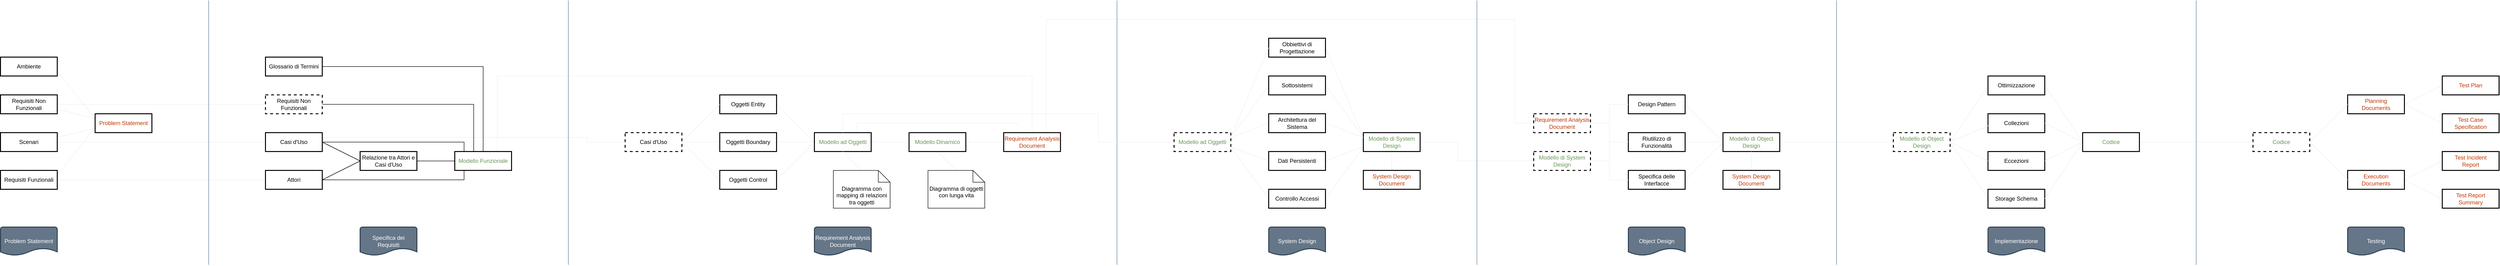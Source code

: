<mxfile version="20.6.2" type="device"><diagram id="Pfyz-HTgbV0gqMl3ooRj" name="Pagina-1"><mxGraphModel dx="2451" dy="685" grid="1" gridSize="10" guides="1" tooltips="1" connect="1" arrows="1" fold="1" page="0" pageScale="1" pageWidth="1654" pageHeight="1169" math="0" shadow="0"><root><mxCell id="0"/><mxCell id="1" parent="0"/><mxCell id="OwW3uzy13W0BVOw-hy7_-1" value="Problem Statement" style="strokeWidth=2;html=1;shape=mxgraph.flowchart.document2;whiteSpace=wrap;size=0.25;fillColor=#647687;fontColor=#ffffff;strokeColor=#314354;" vertex="1" parent="1"><mxGeometry x="-560" y="1200" width="120" height="60" as="geometry"/></mxCell><mxCell id="OwW3uzy13W0BVOw-hy7_-173" style="edgeStyle=none;rounded=0;orthogonalLoop=1;jettySize=auto;html=1;exitX=1;exitY=0.25;exitDx=0;exitDy=0;entryX=0;entryY=0.75;entryDx=0;entryDy=0;strokeColor=#F0F0F0;fontSize=8;fontColor=#669456;endArrow=none;endFill=0;" edge="1" parent="1" source="OwW3uzy13W0BVOw-hy7_-4" target="OwW3uzy13W0BVOw-hy7_-171"><mxGeometry relative="1" as="geometry"/></mxCell><mxCell id="OwW3uzy13W0BVOw-hy7_-176" style="edgeStyle=none;rounded=0;orthogonalLoop=1;jettySize=auto;html=1;exitX=1;exitY=0.5;exitDx=0;exitDy=0;entryX=0;entryY=0.5;entryDx=0;entryDy=0;strokeColor=#F0F0F0;fontSize=8;fontColor=#669456;endArrow=none;endFill=0;" edge="1" parent="1" source="OwW3uzy13W0BVOw-hy7_-4" target="OwW3uzy13W0BVOw-hy7_-84"><mxGeometry relative="1" as="geometry"/></mxCell><mxCell id="OwW3uzy13W0BVOw-hy7_-4" value="Scenari" style="whiteSpace=wrap;html=1;strokeWidth=2;" vertex="1" parent="1"><mxGeometry x="-560" y="1000" width="120" height="40" as="geometry"/></mxCell><mxCell id="OwW3uzy13W0BVOw-hy7_-172" style="rounded=0;orthogonalLoop=1;jettySize=auto;html=1;exitX=1;exitY=0.25;exitDx=0;exitDy=0;entryX=0;entryY=0.75;entryDx=0;entryDy=0;strokeColor=#F0F0F0;fontSize=8;fontColor=#669456;endArrow=none;endFill=0;" edge="1" parent="1" source="OwW3uzy13W0BVOw-hy7_-12" target="OwW3uzy13W0BVOw-hy7_-171"><mxGeometry relative="1" as="geometry"/></mxCell><mxCell id="OwW3uzy13W0BVOw-hy7_-177" style="edgeStyle=none;rounded=0;orthogonalLoop=1;jettySize=auto;html=1;exitX=1;exitY=0.5;exitDx=0;exitDy=0;entryX=0;entryY=0.5;entryDx=0;entryDy=0;strokeColor=#F0F0F0;fontSize=8;fontColor=#669456;endArrow=none;endFill=0;" edge="1" parent="1" source="OwW3uzy13W0BVOw-hy7_-12" target="OwW3uzy13W0BVOw-hy7_-85"><mxGeometry relative="1" as="geometry"/></mxCell><mxCell id="OwW3uzy13W0BVOw-hy7_-12" value="Requisiti Funzionali" style="whiteSpace=wrap;html=1;strokeWidth=2;" vertex="1" parent="1"><mxGeometry x="-560" y="1080" width="120" height="40" as="geometry"/></mxCell><mxCell id="OwW3uzy13W0BVOw-hy7_-174" style="edgeStyle=none;rounded=0;orthogonalLoop=1;jettySize=auto;html=1;exitX=1;exitY=0.75;exitDx=0;exitDy=0;entryX=0;entryY=0.25;entryDx=0;entryDy=0;strokeColor=#F0F0F0;fontSize=8;fontColor=#669456;endArrow=none;endFill=0;" edge="1" parent="1" source="OwW3uzy13W0BVOw-hy7_-17" target="OwW3uzy13W0BVOw-hy7_-171"><mxGeometry relative="1" as="geometry"/></mxCell><mxCell id="OwW3uzy13W0BVOw-hy7_-178" style="edgeStyle=none;rounded=0;orthogonalLoop=1;jettySize=auto;html=1;exitX=1;exitY=0.5;exitDx=0;exitDy=0;entryX=0;entryY=0.5;entryDx=0;entryDy=0;strokeColor=#F0F0F0;fontSize=8;fontColor=#669456;endArrow=none;endFill=0;" edge="1" parent="1" source="OwW3uzy13W0BVOw-hy7_-17" target="OwW3uzy13W0BVOw-hy7_-126"><mxGeometry relative="1" as="geometry"/></mxCell><mxCell id="OwW3uzy13W0BVOw-hy7_-17" value="Requisiti Non Funzionali" style="whiteSpace=wrap;html=1;strokeWidth=2;" vertex="1" parent="1"><mxGeometry x="-560" y="920" width="120" height="40" as="geometry"/></mxCell><mxCell id="OwW3uzy13W0BVOw-hy7_-19" value="Specifica dei &lt;br&gt;Requisiti&lt;br&gt;" style="strokeWidth=2;html=1;shape=mxgraph.flowchart.document2;whiteSpace=wrap;size=0.25;fillColor=#647687;fontColor=#ffffff;strokeColor=#314354;" vertex="1" parent="1"><mxGeometry x="200" y="1200" width="120" height="60" as="geometry"/></mxCell><mxCell id="OwW3uzy13W0BVOw-hy7_-175" style="edgeStyle=none;rounded=0;orthogonalLoop=1;jettySize=auto;html=1;exitX=1;exitY=0.75;exitDx=0;exitDy=0;entryX=0;entryY=0.25;entryDx=0;entryDy=0;strokeColor=#F0F0F0;fontSize=8;fontColor=#669456;endArrow=none;endFill=0;" edge="1" parent="1" source="OwW3uzy13W0BVOw-hy7_-31" target="OwW3uzy13W0BVOw-hy7_-171"><mxGeometry relative="1" as="geometry"/></mxCell><mxCell id="OwW3uzy13W0BVOw-hy7_-31" value="Ambiente" style="whiteSpace=wrap;html=1;strokeWidth=2;" vertex="1" parent="1"><mxGeometry x="-560" y="840" width="120" height="40" as="geometry"/></mxCell><mxCell id="OwW3uzy13W0BVOw-hy7_-113" style="edgeStyle=none;rounded=0;orthogonalLoop=1;jettySize=auto;html=1;exitX=1;exitY=0.5;exitDx=0;exitDy=0;entryX=0;entryY=0.5;entryDx=0;entryDy=0;fontColor=#669456;endArrow=none;endFill=0;" edge="1" parent="1" source="OwW3uzy13W0BVOw-hy7_-84" target="OwW3uzy13W0BVOw-hy7_-93"><mxGeometry relative="1" as="geometry"/></mxCell><mxCell id="OwW3uzy13W0BVOw-hy7_-117" style="edgeStyle=orthogonalEdgeStyle;rounded=0;orthogonalLoop=1;jettySize=auto;html=1;exitX=1;exitY=0.5;exitDx=0;exitDy=0;entryX=0.164;entryY=0;entryDx=0;entryDy=0;fontColor=#669456;endArrow=none;endFill=0;entryPerimeter=0;" edge="1" parent="1" source="OwW3uzy13W0BVOw-hy7_-84" target="OwW3uzy13W0BVOw-hy7_-102"><mxGeometry relative="1" as="geometry"/></mxCell><mxCell id="OwW3uzy13W0BVOw-hy7_-131" style="edgeStyle=orthogonalEdgeStyle;rounded=0;orthogonalLoop=1;jettySize=auto;html=1;exitX=1;exitY=0.25;exitDx=0;exitDy=0;entryX=0;entryY=0.5;entryDx=0;entryDy=0;strokeColor=#F0F0F0;fontColor=#669456;endArrow=none;endFill=0;" edge="1" parent="1" source="OwW3uzy13W0BVOw-hy7_-84" target="OwW3uzy13W0BVOw-hy7_-130"><mxGeometry relative="1" as="geometry"><Array as="points"><mxPoint x="680" y="1010"/><mxPoint x="680" y="1020"/></Array></mxGeometry></mxCell><mxCell id="OwW3uzy13W0BVOw-hy7_-84" value="Casi d'Uso" style="whiteSpace=wrap;html=1;strokeWidth=2;" vertex="1" parent="1"><mxGeometry y="1000" width="120" height="40" as="geometry"/></mxCell><mxCell id="OwW3uzy13W0BVOw-hy7_-114" style="edgeStyle=none;rounded=0;orthogonalLoop=1;jettySize=auto;html=1;exitX=1;exitY=0.5;exitDx=0;exitDy=0;entryX=0;entryY=0.5;entryDx=0;entryDy=0;fontColor=#669456;endArrow=none;endFill=0;" edge="1" parent="1" source="OwW3uzy13W0BVOw-hy7_-85" target="OwW3uzy13W0BVOw-hy7_-93"><mxGeometry relative="1" as="geometry"/></mxCell><mxCell id="OwW3uzy13W0BVOw-hy7_-119" style="edgeStyle=orthogonalEdgeStyle;rounded=0;orthogonalLoop=1;jettySize=auto;html=1;exitX=1;exitY=0.5;exitDx=0;exitDy=0;entryX=0.164;entryY=0.986;entryDx=0;entryDy=0;fontColor=#669456;endArrow=none;endFill=0;entryPerimeter=0;" edge="1" parent="1" source="OwW3uzy13W0BVOw-hy7_-85" target="OwW3uzy13W0BVOw-hy7_-102"><mxGeometry relative="1" as="geometry"/></mxCell><mxCell id="OwW3uzy13W0BVOw-hy7_-85" value="Attori" style="whiteSpace=wrap;html=1;strokeWidth=2;" vertex="1" parent="1"><mxGeometry y="1080" width="120" height="40" as="geometry"/></mxCell><mxCell id="OwW3uzy13W0BVOw-hy7_-118" style="edgeStyle=none;rounded=0;orthogonalLoop=1;jettySize=auto;html=1;exitX=1;exitY=0.5;exitDx=0;exitDy=0;entryX=0;entryY=0.5;entryDx=0;entryDy=0;fontColor=#669456;endArrow=none;endFill=0;" edge="1" parent="1" source="OwW3uzy13W0BVOw-hy7_-93" target="OwW3uzy13W0BVOw-hy7_-102"><mxGeometry relative="1" as="geometry"/></mxCell><mxCell id="OwW3uzy13W0BVOw-hy7_-93" value="Relazione tra Attori e Casi d'Uso" style="whiteSpace=wrap;html=1;strokeWidth=2;" vertex="1" parent="1"><mxGeometry x="200" y="1040" width="120" height="40" as="geometry"/></mxCell><mxCell id="OwW3uzy13W0BVOw-hy7_-115" style="edgeStyle=orthogonalEdgeStyle;rounded=0;orthogonalLoop=1;jettySize=auto;html=1;exitX=1;exitY=0.5;exitDx=0;exitDy=0;entryX=0.5;entryY=0;entryDx=0;entryDy=0;fontColor=#669456;endArrow=none;endFill=0;" edge="1" parent="1" source="OwW3uzy13W0BVOw-hy7_-99" target="OwW3uzy13W0BVOw-hy7_-102"><mxGeometry relative="1" as="geometry"/></mxCell><mxCell id="OwW3uzy13W0BVOw-hy7_-99" value="Glossario di Termini" style="whiteSpace=wrap;html=1;strokeWidth=2;" vertex="1" parent="1"><mxGeometry y="840" width="120" height="40" as="geometry"/></mxCell><mxCell id="OwW3uzy13W0BVOw-hy7_-169" style="edgeStyle=orthogonalEdgeStyle;rounded=0;orthogonalLoop=1;jettySize=auto;html=1;exitX=0.75;exitY=0;exitDx=0;exitDy=0;entryX=0.5;entryY=0;entryDx=0;entryDy=0;strokeColor=#F0F0F0;fontSize=8;fontColor=#669456;endArrow=none;endFill=0;" edge="1" parent="1" source="OwW3uzy13W0BVOw-hy7_-102" target="OwW3uzy13W0BVOw-hy7_-166"><mxGeometry relative="1" as="geometry"><Array as="points"><mxPoint x="490" y="880"/><mxPoint x="1620" y="880"/></Array></mxGeometry></mxCell><mxCell id="OwW3uzy13W0BVOw-hy7_-102" value="&lt;font color=&quot;#669456&quot;&gt;Modello Funzionale&lt;/font&gt;" style="whiteSpace=wrap;html=1;strokeWidth=2;" vertex="1" parent="1"><mxGeometry x="400" y="1040" width="120" height="40" as="geometry"/></mxCell><mxCell id="OwW3uzy13W0BVOw-hy7_-120" value="" style="endArrow=none;html=1;rounded=0;fontColor=#669456;strokeColor=#5C7E9E;" edge="1" parent="1"><mxGeometry width="50" height="50" relative="1" as="geometry"><mxPoint x="-120" y="1280" as="sourcePoint"/><mxPoint x="-120" y="720" as="targetPoint"/></mxGeometry></mxCell><mxCell id="OwW3uzy13W0BVOw-hy7_-121" value="" style="endArrow=none;html=1;rounded=0;fontColor=#669456;strokeColor=#5C7E9E;" edge="1" parent="1"><mxGeometry width="50" height="50" relative="1" as="geometry"><mxPoint x="640" y="1280" as="sourcePoint"/><mxPoint x="640" y="720" as="targetPoint"/></mxGeometry></mxCell><mxCell id="OwW3uzy13W0BVOw-hy7_-157" style="edgeStyle=none;rounded=0;orthogonalLoop=1;jettySize=auto;html=1;exitX=1;exitY=0.5;exitDx=0;exitDy=0;entryX=0;entryY=0.5;entryDx=0;entryDy=0;strokeColor=#F0F0F0;fontColor=#F0F0F0;endArrow=none;endFill=0;" edge="1" parent="1" source="OwW3uzy13W0BVOw-hy7_-124" target="OwW3uzy13W0BVOw-hy7_-152"><mxGeometry relative="1" as="geometry"/></mxCell><mxCell id="OwW3uzy13W0BVOw-hy7_-124" value="Oggetti Entity" style="whiteSpace=wrap;html=1;strokeWidth=2;" vertex="1" parent="1"><mxGeometry x="960" y="920" width="120" height="40" as="geometry"/></mxCell><mxCell id="OwW3uzy13W0BVOw-hy7_-126" value="Requisiti Non Funzionali" style="whiteSpace=wrap;html=1;strokeWidth=2;dashed=1;" vertex="1" parent="1"><mxGeometry y="920" width="120" height="40" as="geometry"/></mxCell><mxCell id="OwW3uzy13W0BVOw-hy7_-129" style="edgeStyle=orthogonalEdgeStyle;rounded=0;orthogonalLoop=1;jettySize=auto;html=1;entryX=1;entryY=0.5;entryDx=0;entryDy=0;fontColor=#669456;endArrow=none;endFill=0;" edge="1" parent="1" target="OwW3uzy13W0BVOw-hy7_-126"><mxGeometry relative="1" as="geometry"><mxPoint x="440" y="1040" as="sourcePoint"/><mxPoint x="10.0" y="950" as="targetPoint"/><Array as="points"><mxPoint x="440" y="940"/></Array></mxGeometry></mxCell><mxCell id="OwW3uzy13W0BVOw-hy7_-134" style="rounded=0;orthogonalLoop=1;jettySize=auto;html=1;exitX=1;exitY=0.5;exitDx=0;exitDy=0;entryX=0;entryY=0.5;entryDx=0;entryDy=0;strokeColor=#F0F0F0;fontColor=#669456;endArrow=none;endFill=0;" edge="1" parent="1" source="OwW3uzy13W0BVOw-hy7_-130" target="OwW3uzy13W0BVOw-hy7_-133"><mxGeometry relative="1" as="geometry"/></mxCell><mxCell id="OwW3uzy13W0BVOw-hy7_-135" style="edgeStyle=none;rounded=0;orthogonalLoop=1;jettySize=auto;html=1;exitX=1;exitY=0.5;exitDx=0;exitDy=0;entryX=0;entryY=0.5;entryDx=0;entryDy=0;strokeColor=#F0F0F0;fontColor=#669456;endArrow=none;endFill=0;" edge="1" parent="1" source="OwW3uzy13W0BVOw-hy7_-130" target="OwW3uzy13W0BVOw-hy7_-132"><mxGeometry relative="1" as="geometry"/></mxCell><mxCell id="OwW3uzy13W0BVOw-hy7_-136" style="edgeStyle=none;rounded=0;orthogonalLoop=1;jettySize=auto;html=1;exitX=1;exitY=0.5;exitDx=0;exitDy=0;entryX=0;entryY=0.5;entryDx=0;entryDy=0;strokeColor=#F0F0F0;fontColor=#669456;endArrow=none;endFill=0;" edge="1" parent="1" source="OwW3uzy13W0BVOw-hy7_-130" target="OwW3uzy13W0BVOw-hy7_-124"><mxGeometry relative="1" as="geometry"/></mxCell><mxCell id="OwW3uzy13W0BVOw-hy7_-130" value="Casi d'Uso" style="whiteSpace=wrap;html=1;strokeWidth=2;dashed=1;" vertex="1" parent="1"><mxGeometry x="760" y="1000" width="120" height="40" as="geometry"/></mxCell><mxCell id="OwW3uzy13W0BVOw-hy7_-156" style="edgeStyle=none;rounded=0;orthogonalLoop=1;jettySize=auto;html=1;exitX=1;exitY=0.5;exitDx=0;exitDy=0;entryX=0;entryY=0.5;entryDx=0;entryDy=0;strokeColor=#F0F0F0;fontColor=#F0F0F0;endArrow=none;endFill=0;" edge="1" parent="1" source="OwW3uzy13W0BVOw-hy7_-132" target="OwW3uzy13W0BVOw-hy7_-152"><mxGeometry relative="1" as="geometry"/></mxCell><mxCell id="OwW3uzy13W0BVOw-hy7_-132" value="Oggetti Boundary" style="whiteSpace=wrap;html=1;strokeWidth=2;" vertex="1" parent="1"><mxGeometry x="960" y="1000" width="120" height="40" as="geometry"/></mxCell><mxCell id="OwW3uzy13W0BVOw-hy7_-153" style="edgeStyle=none;rounded=0;orthogonalLoop=1;jettySize=auto;html=1;exitX=1;exitY=0.5;exitDx=0;exitDy=0;entryX=0;entryY=0.5;entryDx=0;entryDy=0;strokeColor=#F0F0F0;fontColor=#F0F0F0;endArrow=none;endFill=0;" edge="1" parent="1" source="OwW3uzy13W0BVOw-hy7_-133" target="OwW3uzy13W0BVOw-hy7_-152"><mxGeometry relative="1" as="geometry"/></mxCell><mxCell id="OwW3uzy13W0BVOw-hy7_-133" value="Oggetti Control" style="whiteSpace=wrap;html=1;strokeWidth=2;" vertex="1" parent="1"><mxGeometry x="960" y="1080" width="120" height="40" as="geometry"/></mxCell><mxCell id="OwW3uzy13W0BVOw-hy7_-144" value="Requirement Analysis Document" style="strokeWidth=2;html=1;shape=mxgraph.flowchart.document2;whiteSpace=wrap;size=0.25;fillColor=#647687;fontColor=#ffffff;strokeColor=#314354;" vertex="1" parent="1"><mxGeometry x="1160" y="1200" width="120" height="60" as="geometry"/></mxCell><mxCell id="OwW3uzy13W0BVOw-hy7_-161" style="edgeStyle=none;rounded=0;orthogonalLoop=1;jettySize=auto;html=1;exitX=1;exitY=0.5;exitDx=0;exitDy=0;entryX=0;entryY=0.5;entryDx=0;entryDy=0;strokeColor=#F0F0F0;fontColor=#F0F0F0;endArrow=none;endFill=0;" edge="1" parent="1" source="OwW3uzy13W0BVOw-hy7_-152" target="OwW3uzy13W0BVOw-hy7_-160"><mxGeometry relative="1" as="geometry"/></mxCell><mxCell id="OwW3uzy13W0BVOw-hy7_-168" style="edgeStyle=orthogonalEdgeStyle;rounded=0;orthogonalLoop=1;jettySize=auto;html=1;exitX=0.75;exitY=0;exitDx=0;exitDy=0;entryX=0.25;entryY=0;entryDx=0;entryDy=0;strokeColor=#F0F0F0;fontSize=8;fontColor=#669456;endArrow=none;endFill=0;" edge="1" parent="1" source="OwW3uzy13W0BVOw-hy7_-152" target="OwW3uzy13W0BVOw-hy7_-166"><mxGeometry relative="1" as="geometry"/></mxCell><mxCell id="OwW3uzy13W0BVOw-hy7_-152" value="&lt;font color=&quot;#669456&quot;&gt;Modello ad Oggetti&lt;/font&gt;" style="whiteSpace=wrap;html=1;strokeWidth=2;" vertex="1" parent="1"><mxGeometry x="1160" y="1000" width="120" height="40" as="geometry"/></mxCell><mxCell id="OwW3uzy13W0BVOw-hy7_-159" style="edgeStyle=none;rounded=0;orthogonalLoop=1;jettySize=auto;html=1;exitX=0.5;exitY=0;exitDx=0;exitDy=0;exitPerimeter=0;entryX=0.5;entryY=1;entryDx=0;entryDy=0;strokeColor=#F0F0F0;fontColor=#F0F0F0;endArrow=none;endFill=0;" edge="1" parent="1" source="OwW3uzy13W0BVOw-hy7_-158" target="OwW3uzy13W0BVOw-hy7_-152"><mxGeometry relative="1" as="geometry"/></mxCell><mxCell id="OwW3uzy13W0BVOw-hy7_-158" value="Diagramma con mapping di relazioni tra oggetti" style="shape=note2;boundedLbl=1;whiteSpace=wrap;html=1;size=25;verticalAlign=top;align=center;labelBackgroundColor=none;" vertex="1" parent="1"><mxGeometry x="1200" y="1080" width="120" height="80" as="geometry"/></mxCell><mxCell id="OwW3uzy13W0BVOw-hy7_-165" style="edgeStyle=none;rounded=0;orthogonalLoop=1;jettySize=auto;html=1;exitX=0.5;exitY=1;exitDx=0;exitDy=0;entryX=0.5;entryY=0;entryDx=0;entryDy=0;entryPerimeter=0;strokeColor=#F0F0F0;fontSize=8;fontColor=#F0F0F0;endArrow=none;endFill=0;" edge="1" parent="1" source="OwW3uzy13W0BVOw-hy7_-160" target="OwW3uzy13W0BVOw-hy7_-163"><mxGeometry relative="1" as="geometry"/></mxCell><mxCell id="OwW3uzy13W0BVOw-hy7_-167" style="edgeStyle=none;rounded=0;orthogonalLoop=1;jettySize=auto;html=1;exitX=1;exitY=0.5;exitDx=0;exitDy=0;entryX=0;entryY=0.5;entryDx=0;entryDy=0;strokeColor=#F0F0F0;fontSize=8;fontColor=#669456;endArrow=none;endFill=0;" edge="1" parent="1" source="OwW3uzy13W0BVOw-hy7_-160" target="OwW3uzy13W0BVOw-hy7_-166"><mxGeometry relative="1" as="geometry"/></mxCell><mxCell id="OwW3uzy13W0BVOw-hy7_-160" value="&lt;font color=&quot;#669456&quot;&gt;Modello Dinamico&lt;/font&gt;" style="whiteSpace=wrap;html=1;strokeWidth=2;" vertex="1" parent="1"><mxGeometry x="1360" y="1000" width="120" height="40" as="geometry"/></mxCell><mxCell id="OwW3uzy13W0BVOw-hy7_-163" value="Diagramma di oggetti con lunga vita" style="shape=note2;boundedLbl=1;whiteSpace=wrap;html=1;size=25;verticalAlign=top;align=center;labelBackgroundColor=none;" vertex="1" parent="1"><mxGeometry x="1400" y="1080" width="120" height="80" as="geometry"/></mxCell><mxCell id="OwW3uzy13W0BVOw-hy7_-217" style="edgeStyle=orthogonalEdgeStyle;rounded=0;orthogonalLoop=1;jettySize=auto;html=1;exitX=0.75;exitY=0;exitDx=0;exitDy=0;entryX=0;entryY=0.5;entryDx=0;entryDy=0;strokeColor=#F0F0F0;fontSize=8;fontColor=#BF3600;endArrow=none;endFill=0;" edge="1" parent="1" source="OwW3uzy13W0BVOw-hy7_-166" target="OwW3uzy13W0BVOw-hy7_-212"><mxGeometry relative="1" as="geometry"><Array as="points"><mxPoint x="1650" y="760"/><mxPoint x="2640" y="760"/><mxPoint x="2640" y="980"/></Array></mxGeometry></mxCell><mxCell id="OwW3uzy13W0BVOw-hy7_-166" value="&lt;span style=&quot;&quot;&gt;Requirement Analysis Document&lt;/span&gt;" style="whiteSpace=wrap;html=1;strokeWidth=2;fontColor=#BF3600;" vertex="1" parent="1"><mxGeometry x="1560" y="1000" width="120" height="40" as="geometry"/></mxCell><mxCell id="OwW3uzy13W0BVOw-hy7_-171" value="Problem Statement" style="whiteSpace=wrap;html=1;strokeWidth=2;fontColor=#BF3600;" vertex="1" parent="1"><mxGeometry x="-360" y="960" width="120" height="40" as="geometry"/></mxCell><mxCell id="OwW3uzy13W0BVOw-hy7_-182" value="" style="endArrow=none;html=1;rounded=0;fontColor=#669456;strokeColor=#5C7E9E;" edge="1" parent="1"><mxGeometry width="50" height="50" relative="1" as="geometry"><mxPoint x="1799.38" y="1280" as="sourcePoint"/><mxPoint x="1799.38" y="720" as="targetPoint"/></mxGeometry></mxCell><mxCell id="OwW3uzy13W0BVOw-hy7_-183" value="System Design" style="strokeWidth=2;html=1;shape=mxgraph.flowchart.document2;whiteSpace=wrap;size=0.25;fillColor=#647687;fontColor=#ffffff;strokeColor=#314354;" vertex="1" parent="1"><mxGeometry x="2120" y="1200" width="120" height="60" as="geometry"/></mxCell><mxCell id="OwW3uzy13W0BVOw-hy7_-195" style="edgeStyle=none;rounded=0;orthogonalLoop=1;jettySize=auto;html=1;exitX=1;exitY=0.5;exitDx=0;exitDy=0;entryX=0;entryY=0.25;entryDx=0;entryDy=0;strokeColor=#F0F0F0;fontSize=8;fontColor=#BF3600;endArrow=none;endFill=0;" edge="1" parent="1" source="OwW3uzy13W0BVOw-hy7_-184" target="OwW3uzy13W0BVOw-hy7_-190"><mxGeometry relative="1" as="geometry"/></mxCell><mxCell id="OwW3uzy13W0BVOw-hy7_-184" value="Obbiettivi di Progettazione" style="whiteSpace=wrap;html=1;strokeWidth=2;" vertex="1" parent="1"><mxGeometry x="2120" y="800" width="120" height="40" as="geometry"/></mxCell><mxCell id="OwW3uzy13W0BVOw-hy7_-194" style="edgeStyle=none;rounded=0;orthogonalLoop=1;jettySize=auto;html=1;exitX=1;exitY=0.5;exitDx=0;exitDy=0;entryX=0;entryY=0.25;entryDx=0;entryDy=0;strokeColor=#F0F0F0;fontSize=8;fontColor=#BF3600;endArrow=none;endFill=0;" edge="1" parent="1" source="OwW3uzy13W0BVOw-hy7_-185" target="OwW3uzy13W0BVOw-hy7_-190"><mxGeometry relative="1" as="geometry"/></mxCell><mxCell id="OwW3uzy13W0BVOw-hy7_-199" style="edgeStyle=none;rounded=0;orthogonalLoop=1;jettySize=auto;html=1;exitX=0;exitY=0.5;exitDx=0;exitDy=0;entryX=1;entryY=0.25;entryDx=0;entryDy=0;strokeColor=#F0F0F0;fontSize=8;fontColor=#BF3600;endArrow=none;endFill=0;" edge="1" parent="1" source="OwW3uzy13W0BVOw-hy7_-185" target="OwW3uzy13W0BVOw-hy7_-196"><mxGeometry relative="1" as="geometry"/></mxCell><mxCell id="OwW3uzy13W0BVOw-hy7_-185" value="Sottosistemi" style="whiteSpace=wrap;html=1;strokeWidth=2;" vertex="1" parent="1"><mxGeometry x="2120" y="880" width="120" height="40" as="geometry"/></mxCell><mxCell id="OwW3uzy13W0BVOw-hy7_-193" style="edgeStyle=none;rounded=0;orthogonalLoop=1;jettySize=auto;html=1;exitX=1;exitY=0.5;exitDx=0;exitDy=0;entryX=0;entryY=0.75;entryDx=0;entryDy=0;strokeColor=#F0F0F0;fontSize=8;fontColor=#BF3600;endArrow=none;endFill=0;" edge="1" parent="1" source="OwW3uzy13W0BVOw-hy7_-186" target="OwW3uzy13W0BVOw-hy7_-190"><mxGeometry relative="1" as="geometry"/></mxCell><mxCell id="OwW3uzy13W0BVOw-hy7_-200" style="edgeStyle=none;rounded=0;orthogonalLoop=1;jettySize=auto;html=1;exitX=0;exitY=0.5;exitDx=0;exitDy=0;entryX=1;entryY=0.75;entryDx=0;entryDy=0;strokeColor=#F0F0F0;fontSize=8;fontColor=#BF3600;endArrow=none;endFill=0;" edge="1" parent="1" source="OwW3uzy13W0BVOw-hy7_-186" target="OwW3uzy13W0BVOw-hy7_-196"><mxGeometry relative="1" as="geometry"/></mxCell><mxCell id="OwW3uzy13W0BVOw-hy7_-186" value="Dati Persistenti" style="whiteSpace=wrap;html=1;strokeWidth=2;" vertex="1" parent="1"><mxGeometry x="2120" y="1040" width="120" height="40" as="geometry"/></mxCell><mxCell id="OwW3uzy13W0BVOw-hy7_-192" style="rounded=0;orthogonalLoop=1;jettySize=auto;html=1;exitX=1;exitY=0.5;exitDx=0;exitDy=0;entryX=0;entryY=0.75;entryDx=0;entryDy=0;strokeColor=#F0F0F0;fontSize=8;fontColor=#BF3600;endArrow=none;endFill=0;" edge="1" parent="1" source="OwW3uzy13W0BVOw-hy7_-187" target="OwW3uzy13W0BVOw-hy7_-190"><mxGeometry relative="1" as="geometry"/></mxCell><mxCell id="OwW3uzy13W0BVOw-hy7_-201" style="edgeStyle=none;rounded=0;orthogonalLoop=1;jettySize=auto;html=1;exitX=0;exitY=0.5;exitDx=0;exitDy=0;entryX=1;entryY=0.75;entryDx=0;entryDy=0;strokeColor=#F0F0F0;fontSize=8;fontColor=#BF3600;endArrow=none;endFill=0;" edge="1" parent="1" source="OwW3uzy13W0BVOw-hy7_-187" target="OwW3uzy13W0BVOw-hy7_-196"><mxGeometry relative="1" as="geometry"/></mxCell><mxCell id="OwW3uzy13W0BVOw-hy7_-187" value="Controllo Accessi" style="whiteSpace=wrap;html=1;strokeWidth=2;" vertex="1" parent="1"><mxGeometry x="2120" y="1120" width="120" height="40" as="geometry"/></mxCell><mxCell id="OwW3uzy13W0BVOw-hy7_-216" style="edgeStyle=orthogonalEdgeStyle;rounded=0;orthogonalLoop=1;jettySize=auto;html=1;exitX=1;exitY=0.5;exitDx=0;exitDy=0;entryX=0;entryY=0.5;entryDx=0;entryDy=0;strokeColor=#F0F0F0;fontSize=8;fontColor=#BF3600;endArrow=none;endFill=0;" edge="1" parent="1" source="OwW3uzy13W0BVOw-hy7_-190" target="OwW3uzy13W0BVOw-hy7_-215"><mxGeometry relative="1" as="geometry"><Array as="points"><mxPoint x="2520" y="1020"/><mxPoint x="2520" y="1060"/></Array></mxGeometry></mxCell><mxCell id="OwW3uzy13W0BVOw-hy7_-244" style="edgeStyle=none;rounded=0;orthogonalLoop=1;jettySize=auto;html=1;exitX=0.5;exitY=1;exitDx=0;exitDy=0;entryX=0.5;entryY=0;entryDx=0;entryDy=0;strokeColor=#F0F0F0;fontSize=8;fontColor=#BF3600;endArrow=none;endFill=0;" edge="1" parent="1" source="OwW3uzy13W0BVOw-hy7_-190" target="OwW3uzy13W0BVOw-hy7_-243"><mxGeometry relative="1" as="geometry"/></mxCell><mxCell id="OwW3uzy13W0BVOw-hy7_-190" value="&lt;font color=&quot;#669456&quot;&gt;Modello di System Design&lt;/font&gt;" style="whiteSpace=wrap;html=1;strokeWidth=2;" vertex="1" parent="1"><mxGeometry x="2320" y="1000" width="120" height="40" as="geometry"/></mxCell><mxCell id="OwW3uzy13W0BVOw-hy7_-198" style="edgeStyle=none;rounded=0;orthogonalLoop=1;jettySize=auto;html=1;exitX=1;exitY=0.25;exitDx=0;exitDy=0;entryX=0;entryY=0.5;entryDx=0;entryDy=0;strokeColor=#F0F0F0;fontSize=8;fontColor=#BF3600;endArrow=none;endFill=0;" edge="1" parent="1" source="OwW3uzy13W0BVOw-hy7_-196" target="OwW3uzy13W0BVOw-hy7_-184"><mxGeometry relative="1" as="geometry"/></mxCell><mxCell id="OwW3uzy13W0BVOw-hy7_-203" style="edgeStyle=none;rounded=0;orthogonalLoop=1;jettySize=auto;html=1;exitX=1;exitY=0.25;exitDx=0;exitDy=0;entryX=0;entryY=0.5;entryDx=0;entryDy=0;strokeColor=#F0F0F0;fontSize=8;fontColor=#BF3600;endArrow=none;endFill=0;" edge="1" parent="1" source="OwW3uzy13W0BVOw-hy7_-196" target="OwW3uzy13W0BVOw-hy7_-202"><mxGeometry relative="1" as="geometry"/></mxCell><mxCell id="OwW3uzy13W0BVOw-hy7_-196" value="&lt;font color=&quot;#669456&quot;&gt;Modello ad Oggetti&lt;/font&gt;" style="whiteSpace=wrap;html=1;strokeWidth=2;dashed=1;" vertex="1" parent="1"><mxGeometry x="1920" y="1000" width="120" height="40" as="geometry"/></mxCell><mxCell id="OwW3uzy13W0BVOw-hy7_-197" style="edgeStyle=orthogonalEdgeStyle;rounded=0;orthogonalLoop=1;jettySize=auto;html=1;exitX=0.5;exitY=0;exitDx=0;exitDy=0;entryX=0;entryY=0.5;entryDx=0;entryDy=0;strokeColor=#F0F0F0;fontSize=8;fontColor=#669456;endArrow=none;endFill=0;" edge="1" parent="1" source="OwW3uzy13W0BVOw-hy7_-152" target="OwW3uzy13W0BVOw-hy7_-196"><mxGeometry relative="1" as="geometry"><mxPoint x="1260" y="1010" as="sourcePoint"/><mxPoint x="1600" y="1010" as="targetPoint"/><Array as="points"><mxPoint x="1220" y="960"/><mxPoint x="1760" y="960"/><mxPoint x="1760" y="1020"/></Array></mxGeometry></mxCell><mxCell id="OwW3uzy13W0BVOw-hy7_-204" style="edgeStyle=none;rounded=0;orthogonalLoop=1;jettySize=auto;html=1;exitX=1;exitY=0.5;exitDx=0;exitDy=0;entryX=0;entryY=0.25;entryDx=0;entryDy=0;strokeColor=#F0F0F0;fontSize=8;fontColor=#BF3600;endArrow=none;endFill=0;" edge="1" parent="1" source="OwW3uzy13W0BVOw-hy7_-202" target="OwW3uzy13W0BVOw-hy7_-190"><mxGeometry relative="1" as="geometry"/></mxCell><mxCell id="OwW3uzy13W0BVOw-hy7_-202" value="Architettura del Sistema" style="whiteSpace=wrap;html=1;strokeWidth=2;" vertex="1" parent="1"><mxGeometry x="2120" y="960" width="120" height="40" as="geometry"/></mxCell><mxCell id="OwW3uzy13W0BVOw-hy7_-205" value="" style="endArrow=none;html=1;rounded=0;fontColor=#669456;strokeColor=#5C7E9E;" edge="1" parent="1"><mxGeometry width="50" height="50" relative="1" as="geometry"><mxPoint x="2560" y="1280" as="sourcePoint"/><mxPoint x="2560" y="720" as="targetPoint"/></mxGeometry></mxCell><mxCell id="OwW3uzy13W0BVOw-hy7_-233" style="rounded=0;orthogonalLoop=1;jettySize=auto;html=1;exitX=1;exitY=0.5;exitDx=0;exitDy=0;entryX=0;entryY=0.5;entryDx=0;entryDy=0;strokeColor=#F0F0F0;fontSize=8;fontColor=#BF3600;endArrow=none;endFill=0;" edge="1" parent="1" source="OwW3uzy13W0BVOw-hy7_-206" target="OwW3uzy13W0BVOw-hy7_-231"><mxGeometry relative="1" as="geometry"/></mxCell><mxCell id="OwW3uzy13W0BVOw-hy7_-206" value="Riutilizzo di Funzionalità" style="whiteSpace=wrap;html=1;strokeWidth=2;" vertex="1" parent="1"><mxGeometry x="2880" y="1000" width="120" height="40" as="geometry"/></mxCell><mxCell id="OwW3uzy13W0BVOw-hy7_-234" style="rounded=0;orthogonalLoop=1;jettySize=auto;html=1;exitX=1;exitY=0.5;exitDx=0;exitDy=0;entryX=0;entryY=0.5;entryDx=0;entryDy=0;strokeColor=#F0F0F0;fontSize=8;fontColor=#BF3600;endArrow=none;endFill=0;" edge="1" parent="1" source="OwW3uzy13W0BVOw-hy7_-207" target="OwW3uzy13W0BVOw-hy7_-231"><mxGeometry relative="1" as="geometry"/></mxCell><mxCell id="OwW3uzy13W0BVOw-hy7_-207" value="Specifica delle Interfacce" style="whiteSpace=wrap;html=1;strokeWidth=2;" vertex="1" parent="1"><mxGeometry x="2880" y="1080" width="120" height="40" as="geometry"/></mxCell><mxCell id="OwW3uzy13W0BVOw-hy7_-232" style="rounded=0;orthogonalLoop=1;jettySize=auto;html=1;exitX=1;exitY=0.5;exitDx=0;exitDy=0;entryX=0;entryY=0.5;entryDx=0;entryDy=0;strokeColor=#F0F0F0;fontSize=8;fontColor=#BF3600;endArrow=none;endFill=0;" edge="1" parent="1" source="OwW3uzy13W0BVOw-hy7_-210" target="OwW3uzy13W0BVOw-hy7_-231"><mxGeometry relative="1" as="geometry"/></mxCell><mxCell id="OwW3uzy13W0BVOw-hy7_-210" value="Design Pattern" style="whiteSpace=wrap;html=1;strokeWidth=2;" vertex="1" parent="1"><mxGeometry x="2880" y="920" width="120" height="40" as="geometry"/></mxCell><mxCell id="OwW3uzy13W0BVOw-hy7_-218" style="rounded=0;orthogonalLoop=1;jettySize=auto;html=1;exitX=1;exitY=0.5;exitDx=0;exitDy=0;entryX=0;entryY=0.5;entryDx=0;entryDy=0;strokeColor=#F0F0F0;fontSize=8;fontColor=#BF3600;endArrow=none;endFill=0;edgeStyle=orthogonalEdgeStyle;" edge="1" parent="1" source="OwW3uzy13W0BVOw-hy7_-212" target="OwW3uzy13W0BVOw-hy7_-210"><mxGeometry relative="1" as="geometry"/></mxCell><mxCell id="OwW3uzy13W0BVOw-hy7_-219" style="edgeStyle=orthogonalEdgeStyle;rounded=0;orthogonalLoop=1;jettySize=auto;html=1;exitX=1;exitY=0.5;exitDx=0;exitDy=0;entryX=0;entryY=0.5;entryDx=0;entryDy=0;strokeColor=#F0F0F0;fontSize=8;fontColor=#BF3600;endArrow=none;endFill=0;" edge="1" parent="1" source="OwW3uzy13W0BVOw-hy7_-212" target="OwW3uzy13W0BVOw-hy7_-206"><mxGeometry relative="1" as="geometry"/></mxCell><mxCell id="OwW3uzy13W0BVOw-hy7_-220" style="edgeStyle=orthogonalEdgeStyle;rounded=0;orthogonalLoop=1;jettySize=auto;html=1;exitX=1;exitY=0.5;exitDx=0;exitDy=0;entryX=0;entryY=0.5;entryDx=0;entryDy=0;strokeColor=#F0F0F0;fontSize=8;fontColor=#BF3600;endArrow=none;endFill=0;" edge="1" parent="1" source="OwW3uzy13W0BVOw-hy7_-212" target="OwW3uzy13W0BVOw-hy7_-207"><mxGeometry relative="1" as="geometry"/></mxCell><mxCell id="OwW3uzy13W0BVOw-hy7_-212" value="&lt;span style=&quot;&quot;&gt;Requirement Analysis Document&lt;/span&gt;" style="whiteSpace=wrap;html=1;strokeWidth=2;fontColor=#BF3600;dashed=1;" vertex="1" parent="1"><mxGeometry x="2680" y="960" width="120" height="40" as="geometry"/></mxCell><mxCell id="OwW3uzy13W0BVOw-hy7_-221" style="edgeStyle=orthogonalEdgeStyle;rounded=0;orthogonalLoop=1;jettySize=auto;html=1;exitX=1;exitY=0.5;exitDx=0;exitDy=0;entryX=0;entryY=0.5;entryDx=0;entryDy=0;strokeColor=#F0F0F0;fontSize=8;fontColor=#BF3600;endArrow=none;endFill=0;" edge="1" parent="1" source="OwW3uzy13W0BVOw-hy7_-215" target="OwW3uzy13W0BVOw-hy7_-207"><mxGeometry relative="1" as="geometry"/></mxCell><mxCell id="OwW3uzy13W0BVOw-hy7_-222" style="edgeStyle=orthogonalEdgeStyle;rounded=0;orthogonalLoop=1;jettySize=auto;html=1;exitX=1;exitY=0.5;exitDx=0;exitDy=0;entryX=0;entryY=0.5;entryDx=0;entryDy=0;strokeColor=#F0F0F0;fontSize=8;fontColor=#BF3600;endArrow=none;endFill=0;" edge="1" parent="1" source="OwW3uzy13W0BVOw-hy7_-215" target="OwW3uzy13W0BVOw-hy7_-206"><mxGeometry relative="1" as="geometry"/></mxCell><mxCell id="OwW3uzy13W0BVOw-hy7_-223" style="edgeStyle=orthogonalEdgeStyle;rounded=0;orthogonalLoop=1;jettySize=auto;html=1;exitX=1;exitY=0.5;exitDx=0;exitDy=0;entryX=0;entryY=0.5;entryDx=0;entryDy=0;strokeColor=#F0F0F0;fontSize=8;fontColor=#BF3600;endArrow=none;endFill=0;" edge="1" parent="1" source="OwW3uzy13W0BVOw-hy7_-215" target="OwW3uzy13W0BVOw-hy7_-210"><mxGeometry relative="1" as="geometry"/></mxCell><mxCell id="OwW3uzy13W0BVOw-hy7_-215" value="&lt;font color=&quot;#669456&quot;&gt;Modello di System Design&lt;/font&gt;" style="whiteSpace=wrap;html=1;strokeWidth=2;dashed=1;" vertex="1" parent="1"><mxGeometry x="2680" y="1040" width="120" height="40" as="geometry"/></mxCell><mxCell id="OwW3uzy13W0BVOw-hy7_-247" style="edgeStyle=none;rounded=0;orthogonalLoop=1;jettySize=auto;html=1;exitX=1;exitY=0.5;exitDx=0;exitDy=0;entryX=0;entryY=0.5;entryDx=0;entryDy=0;strokeColor=#F0F0F0;fontSize=8;fontColor=#BF3600;endArrow=none;endFill=0;" edge="1" parent="1" source="OwW3uzy13W0BVOw-hy7_-231" target="OwW3uzy13W0BVOw-hy7_-241"><mxGeometry relative="1" as="geometry"/></mxCell><mxCell id="OwW3uzy13W0BVOw-hy7_-231" value="&lt;font color=&quot;#669456&quot;&gt;Modello di Object Design&lt;/font&gt;" style="whiteSpace=wrap;html=1;strokeWidth=2;" vertex="1" parent="1"><mxGeometry x="3080" y="1000" width="120" height="40" as="geometry"/></mxCell><mxCell id="OwW3uzy13W0BVOw-hy7_-235" value="Object Design" style="strokeWidth=2;html=1;shape=mxgraph.flowchart.document2;whiteSpace=wrap;size=0.25;fillColor=#647687;fontColor=#ffffff;strokeColor=#314354;" vertex="1" parent="1"><mxGeometry x="2880" y="1200" width="120" height="60" as="geometry"/></mxCell><mxCell id="OwW3uzy13W0BVOw-hy7_-236" value="" style="endArrow=none;html=1;rounded=0;fontColor=#669456;strokeColor=#5C7E9E;" edge="1" parent="1"><mxGeometry width="50" height="50" relative="1" as="geometry"><mxPoint x="3320" y="1280" as="sourcePoint"/><mxPoint x="3320" y="720" as="targetPoint"/></mxGeometry></mxCell><mxCell id="OwW3uzy13W0BVOw-hy7_-237" value="Collezioni" style="whiteSpace=wrap;html=1;strokeWidth=2;" vertex="1" parent="1"><mxGeometry x="3640" y="960" width="120" height="40" as="geometry"/></mxCell><mxCell id="OwW3uzy13W0BVOw-hy7_-238" value="Eccezioni" style="whiteSpace=wrap;html=1;strokeWidth=2;" vertex="1" parent="1"><mxGeometry x="3640" y="1040" width="120" height="40" as="geometry"/></mxCell><mxCell id="OwW3uzy13W0BVOw-hy7_-251" style="edgeStyle=none;rounded=0;orthogonalLoop=1;jettySize=auto;html=1;exitX=0;exitY=0.5;exitDx=0;exitDy=0;entryX=1;entryY=0.5;entryDx=0;entryDy=0;strokeColor=#F0F0F0;fontSize=8;fontColor=#BF3600;endArrow=none;endFill=0;" edge="1" parent="1" source="OwW3uzy13W0BVOw-hy7_-239" target="OwW3uzy13W0BVOw-hy7_-241"><mxGeometry relative="1" as="geometry"/></mxCell><mxCell id="OwW3uzy13W0BVOw-hy7_-239" value="Storage Schema" style="whiteSpace=wrap;html=1;strokeWidth=2;" vertex="1" parent="1"><mxGeometry x="3640" y="1120" width="120" height="40" as="geometry"/></mxCell><mxCell id="OwW3uzy13W0BVOw-hy7_-252" style="edgeStyle=none;rounded=0;orthogonalLoop=1;jettySize=auto;html=1;exitX=0;exitY=0.5;exitDx=0;exitDy=0;entryX=1;entryY=0.5;entryDx=0;entryDy=0;strokeColor=#F0F0F0;fontSize=8;fontColor=#BF3600;endArrow=none;endFill=0;" edge="1" parent="1" source="OwW3uzy13W0BVOw-hy7_-240" target="OwW3uzy13W0BVOw-hy7_-238"><mxGeometry relative="1" as="geometry"/></mxCell><mxCell id="OwW3uzy13W0BVOw-hy7_-253" style="edgeStyle=none;rounded=0;orthogonalLoop=1;jettySize=auto;html=1;exitX=0;exitY=0.5;exitDx=0;exitDy=0;entryX=1;entryY=0.5;entryDx=0;entryDy=0;strokeColor=#F0F0F0;fontSize=8;fontColor=#BF3600;endArrow=none;endFill=0;" edge="1" parent="1" source="OwW3uzy13W0BVOw-hy7_-240" target="OwW3uzy13W0BVOw-hy7_-237"><mxGeometry relative="1" as="geometry"/></mxCell><mxCell id="OwW3uzy13W0BVOw-hy7_-254" style="edgeStyle=none;rounded=0;orthogonalLoop=1;jettySize=auto;html=1;exitX=0;exitY=0.5;exitDx=0;exitDy=0;entryX=1;entryY=0.5;entryDx=0;entryDy=0;strokeColor=#F0F0F0;fontSize=8;fontColor=#BF3600;endArrow=none;endFill=0;" edge="1" parent="1" source="OwW3uzy13W0BVOw-hy7_-240" target="OwW3uzy13W0BVOw-hy7_-242"><mxGeometry relative="1" as="geometry"/></mxCell><mxCell id="OwW3uzy13W0BVOw-hy7_-255" style="edgeStyle=none;rounded=0;orthogonalLoop=1;jettySize=auto;html=1;exitX=0;exitY=0.5;exitDx=0;exitDy=0;entryX=1;entryY=0.5;entryDx=0;entryDy=0;strokeColor=#F0F0F0;fontSize=8;fontColor=#BF3600;endArrow=none;endFill=0;" edge="1" parent="1" source="OwW3uzy13W0BVOw-hy7_-240" target="OwW3uzy13W0BVOw-hy7_-239"><mxGeometry relative="1" as="geometry"/></mxCell><mxCell id="OwW3uzy13W0BVOw-hy7_-272" style="edgeStyle=none;rounded=0;orthogonalLoop=1;jettySize=auto;html=1;exitX=1;exitY=0.5;exitDx=0;exitDy=0;entryX=0;entryY=0.5;entryDx=0;entryDy=0;strokeColor=#F0F0F0;fontSize=8;fontColor=#BF3600;endArrow=none;endFill=0;" edge="1" parent="1" source="OwW3uzy13W0BVOw-hy7_-240" target="OwW3uzy13W0BVOw-hy7_-269"><mxGeometry relative="1" as="geometry"/></mxCell><mxCell id="OwW3uzy13W0BVOw-hy7_-240" value="&lt;font color=&quot;#669456&quot;&gt;Codice&lt;/font&gt;" style="whiteSpace=wrap;html=1;strokeWidth=2;" vertex="1" parent="1"><mxGeometry x="3840" y="1000" width="120" height="40" as="geometry"/></mxCell><mxCell id="OwW3uzy13W0BVOw-hy7_-248" style="edgeStyle=none;rounded=0;orthogonalLoop=1;jettySize=auto;html=1;exitX=1;exitY=0.5;exitDx=0;exitDy=0;entryX=0;entryY=0.5;entryDx=0;entryDy=0;strokeColor=#F0F0F0;fontSize=8;fontColor=#BF3600;endArrow=none;endFill=0;" edge="1" parent="1" source="OwW3uzy13W0BVOw-hy7_-241" target="OwW3uzy13W0BVOw-hy7_-242"><mxGeometry relative="1" as="geometry"/></mxCell><mxCell id="OwW3uzy13W0BVOw-hy7_-249" style="edgeStyle=none;rounded=0;orthogonalLoop=1;jettySize=auto;html=1;exitX=1;exitY=0.5;exitDx=0;exitDy=0;entryX=0.006;entryY=0.628;entryDx=0;entryDy=0;entryPerimeter=0;strokeColor=#F0F0F0;fontSize=8;fontColor=#BF3600;endArrow=none;endFill=0;" edge="1" parent="1" source="OwW3uzy13W0BVOw-hy7_-241" target="OwW3uzy13W0BVOw-hy7_-237"><mxGeometry relative="1" as="geometry"/></mxCell><mxCell id="OwW3uzy13W0BVOw-hy7_-250" style="edgeStyle=none;rounded=0;orthogonalLoop=1;jettySize=auto;html=1;exitX=1;exitY=0.5;exitDx=0;exitDy=0;entryX=0;entryY=0.5;entryDx=0;entryDy=0;strokeColor=#F0F0F0;fontSize=8;fontColor=#BF3600;endArrow=none;endFill=0;" edge="1" parent="1" source="OwW3uzy13W0BVOw-hy7_-241" target="OwW3uzy13W0BVOw-hy7_-238"><mxGeometry relative="1" as="geometry"/></mxCell><mxCell id="OwW3uzy13W0BVOw-hy7_-241" value="&lt;font color=&quot;#669456&quot;&gt;Modello di Object Design&lt;/font&gt;" style="whiteSpace=wrap;html=1;strokeWidth=2;dashed=1;" vertex="1" parent="1"><mxGeometry x="3440" y="1000" width="120" height="40" as="geometry"/></mxCell><mxCell id="OwW3uzy13W0BVOw-hy7_-242" value="Ottimizzazione" style="whiteSpace=wrap;html=1;strokeWidth=2;" vertex="1" parent="1"><mxGeometry x="3640" y="880" width="120" height="40" as="geometry"/></mxCell><mxCell id="OwW3uzy13W0BVOw-hy7_-243" value="&lt;span style=&quot;&quot;&gt;System Design Document&lt;/span&gt;" style="whiteSpace=wrap;html=1;strokeWidth=2;fontColor=#BF3600;" vertex="1" parent="1"><mxGeometry x="2320" y="1080" width="120" height="40" as="geometry"/></mxCell><mxCell id="OwW3uzy13W0BVOw-hy7_-246" style="edgeStyle=none;rounded=0;orthogonalLoop=1;jettySize=auto;html=1;exitX=0.5;exitY=0;exitDx=0;exitDy=0;entryX=0.5;entryY=1;entryDx=0;entryDy=0;strokeColor=#F0F0F0;fontSize=8;fontColor=#BF3600;endArrow=none;endFill=0;" edge="1" parent="1" source="OwW3uzy13W0BVOw-hy7_-245" target="OwW3uzy13W0BVOw-hy7_-231"><mxGeometry relative="1" as="geometry"/></mxCell><mxCell id="OwW3uzy13W0BVOw-hy7_-245" value="&lt;span style=&quot;&quot;&gt;System Design Document&lt;/span&gt;" style="whiteSpace=wrap;html=1;strokeWidth=2;fontColor=#BF3600;" vertex="1" parent="1"><mxGeometry x="3080" y="1080" width="120" height="40" as="geometry"/></mxCell><mxCell id="OwW3uzy13W0BVOw-hy7_-256" value="Implementazione" style="strokeWidth=2;html=1;shape=mxgraph.flowchart.document2;whiteSpace=wrap;size=0.25;fillColor=#647687;fontColor=#ffffff;strokeColor=#314354;" vertex="1" parent="1"><mxGeometry x="3640" y="1200" width="120" height="60" as="geometry"/></mxCell><mxCell id="OwW3uzy13W0BVOw-hy7_-257" value="" style="endArrow=none;html=1;rounded=0;fontColor=#669456;strokeColor=#5C7E9E;" edge="1" parent="1"><mxGeometry width="50" height="50" relative="1" as="geometry"><mxPoint x="4080" y="1280" as="sourcePoint"/><mxPoint x="4080" y="720" as="targetPoint"/></mxGeometry></mxCell><mxCell id="OwW3uzy13W0BVOw-hy7_-258" value="Testing" style="strokeWidth=2;html=1;shape=mxgraph.flowchart.document2;whiteSpace=wrap;size=0.25;fillColor=#647687;fontColor=#ffffff;strokeColor=#314354;" vertex="1" parent="1"><mxGeometry x="4400" y="1200" width="120" height="60" as="geometry"/></mxCell><mxCell id="OwW3uzy13W0BVOw-hy7_-263" style="edgeStyle=none;rounded=0;orthogonalLoop=1;jettySize=auto;html=1;exitX=1;exitY=0.5;exitDx=0;exitDy=0;entryX=0;entryY=0.5;entryDx=0;entryDy=0;strokeColor=#F0F0F0;fontSize=8;fontColor=#BF3600;endArrow=none;endFill=0;" edge="1" parent="1" source="OwW3uzy13W0BVOw-hy7_-259" target="OwW3uzy13W0BVOw-hy7_-261"><mxGeometry relative="1" as="geometry"/></mxCell><mxCell id="OwW3uzy13W0BVOw-hy7_-264" style="edgeStyle=none;rounded=0;orthogonalLoop=1;jettySize=auto;html=1;exitX=1;exitY=0.5;exitDx=0;exitDy=0;entryX=0;entryY=0.5;entryDx=0;entryDy=0;strokeColor=#F0F0F0;fontSize=8;fontColor=#BF3600;endArrow=none;endFill=0;" edge="1" parent="1" source="OwW3uzy13W0BVOw-hy7_-259" target="OwW3uzy13W0BVOw-hy7_-262"><mxGeometry relative="1" as="geometry"/></mxCell><mxCell id="OwW3uzy13W0BVOw-hy7_-259" value="Planning &lt;br&gt;Documents" style="whiteSpace=wrap;html=1;strokeWidth=2;fontColor=#BF3600;" vertex="1" parent="1"><mxGeometry x="4400" y="920" width="120" height="40" as="geometry"/></mxCell><mxCell id="OwW3uzy13W0BVOw-hy7_-267" style="edgeStyle=none;rounded=0;orthogonalLoop=1;jettySize=auto;html=1;exitX=1;exitY=0.5;exitDx=0;exitDy=0;entryX=0;entryY=0.5;entryDx=0;entryDy=0;strokeColor=#F0F0F0;fontSize=8;fontColor=#BF3600;endArrow=none;endFill=0;" edge="1" parent="1" source="OwW3uzy13W0BVOw-hy7_-260" target="OwW3uzy13W0BVOw-hy7_-265"><mxGeometry relative="1" as="geometry"/></mxCell><mxCell id="OwW3uzy13W0BVOw-hy7_-268" style="edgeStyle=none;rounded=0;orthogonalLoop=1;jettySize=auto;html=1;exitX=1;exitY=0.5;exitDx=0;exitDy=0;entryX=0;entryY=0.5;entryDx=0;entryDy=0;strokeColor=#F0F0F0;fontSize=8;fontColor=#BF3600;endArrow=none;endFill=0;" edge="1" parent="1" source="OwW3uzy13W0BVOw-hy7_-260" target="OwW3uzy13W0BVOw-hy7_-266"><mxGeometry relative="1" as="geometry"/></mxCell><mxCell id="OwW3uzy13W0BVOw-hy7_-260" value="Execution &lt;br&gt;Documents" style="whiteSpace=wrap;html=1;strokeWidth=2;fontColor=#BF3600;" vertex="1" parent="1"><mxGeometry x="4400" y="1080" width="120" height="40" as="geometry"/></mxCell><mxCell id="OwW3uzy13W0BVOw-hy7_-261" value="Test Plan" style="whiteSpace=wrap;html=1;strokeWidth=2;fontColor=#BF3600;" vertex="1" parent="1"><mxGeometry x="4600" y="880" width="120" height="40" as="geometry"/></mxCell><mxCell id="OwW3uzy13W0BVOw-hy7_-262" value="Test Case Specification" style="whiteSpace=wrap;html=1;strokeWidth=2;fontColor=#BF3600;" vertex="1" parent="1"><mxGeometry x="4600" y="960" width="120" height="40" as="geometry"/></mxCell><mxCell id="OwW3uzy13W0BVOw-hy7_-265" value="Test Incident &lt;br&gt;Report" style="whiteSpace=wrap;html=1;strokeWidth=2;fontColor=#BF3600;" vertex="1" parent="1"><mxGeometry x="4600" y="1040" width="120" height="40" as="geometry"/></mxCell><mxCell id="OwW3uzy13W0BVOw-hy7_-266" value="Test Report &lt;br&gt;Summary" style="whiteSpace=wrap;html=1;strokeWidth=2;fontColor=#BF3600;" vertex="1" parent="1"><mxGeometry x="4600" y="1120" width="120" height="40" as="geometry"/></mxCell><mxCell id="OwW3uzy13W0BVOw-hy7_-270" style="edgeStyle=none;rounded=0;orthogonalLoop=1;jettySize=auto;html=1;exitX=1;exitY=0.5;exitDx=0;exitDy=0;entryX=0;entryY=0.5;entryDx=0;entryDy=0;strokeColor=#F0F0F0;fontSize=8;fontColor=#BF3600;endArrow=none;endFill=0;" edge="1" parent="1" source="OwW3uzy13W0BVOw-hy7_-269" target="OwW3uzy13W0BVOw-hy7_-259"><mxGeometry relative="1" as="geometry"/></mxCell><mxCell id="OwW3uzy13W0BVOw-hy7_-271" style="edgeStyle=none;rounded=0;orthogonalLoop=1;jettySize=auto;html=1;exitX=1;exitY=0.5;exitDx=0;exitDy=0;entryX=0;entryY=0.5;entryDx=0;entryDy=0;strokeColor=#F0F0F0;fontSize=8;fontColor=#BF3600;endArrow=none;endFill=0;" edge="1" parent="1" source="OwW3uzy13W0BVOw-hy7_-269" target="OwW3uzy13W0BVOw-hy7_-260"><mxGeometry relative="1" as="geometry"/></mxCell><mxCell id="OwW3uzy13W0BVOw-hy7_-269" value="&lt;font color=&quot;#669456&quot;&gt;Codice&lt;/font&gt;" style="whiteSpace=wrap;html=1;strokeWidth=2;dashed=1;" vertex="1" parent="1"><mxGeometry x="4200" y="1000" width="120" height="40" as="geometry"/></mxCell></root></mxGraphModel></diagram></mxfile>